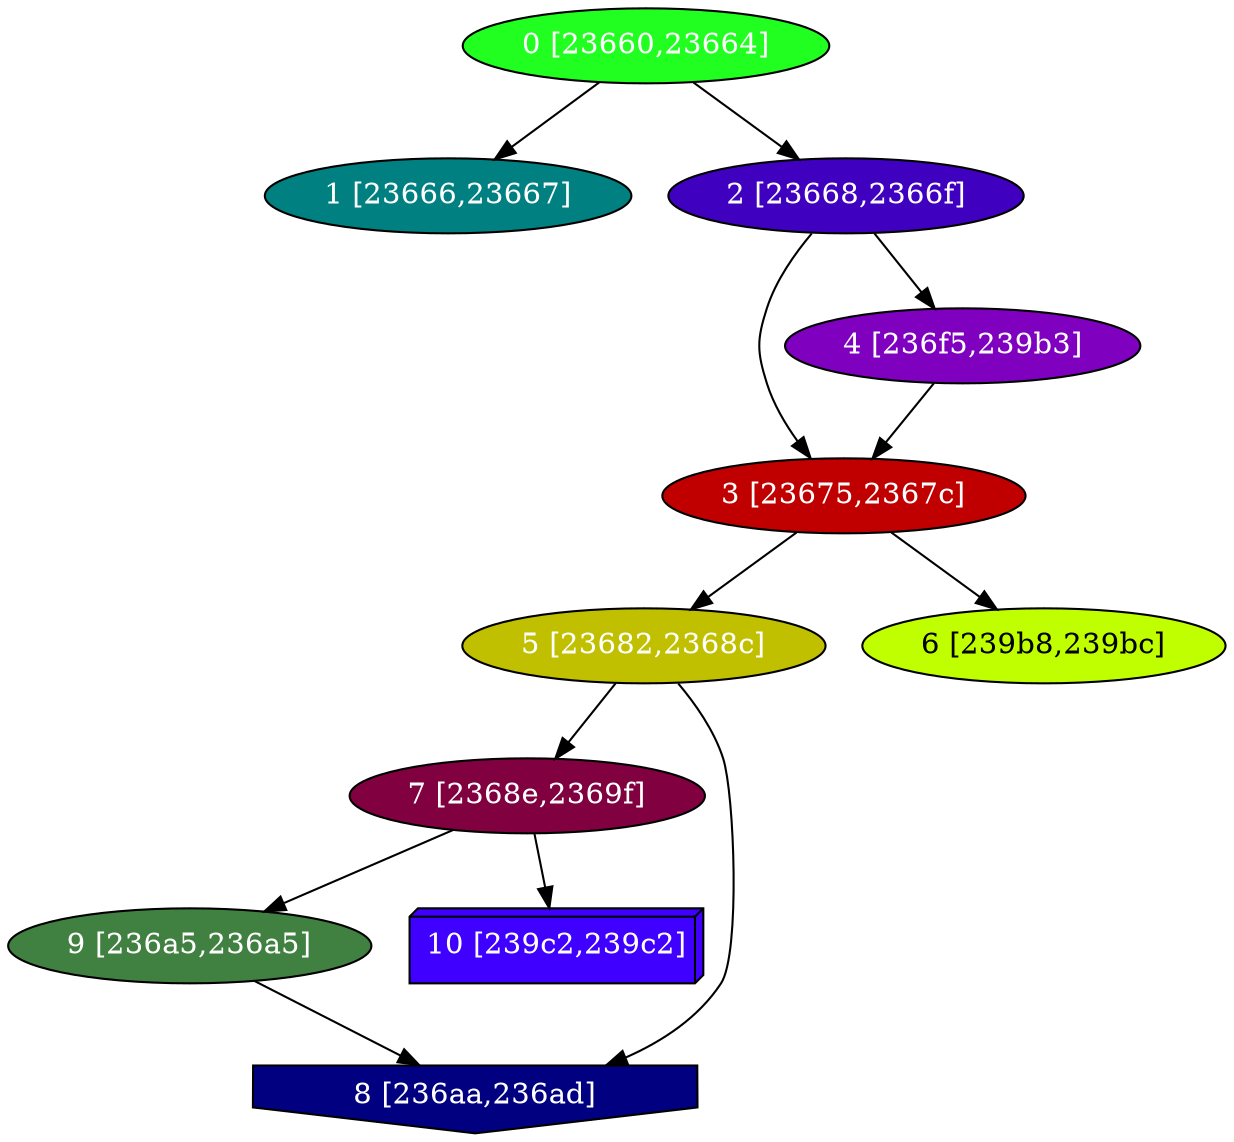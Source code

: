 diGraph libnss3{
	libnss3_0  [style=filled fillcolor="#20FF20" fontcolor="#ffffff" shape=oval label="0 [23660,23664]"]
	libnss3_1  [style=filled fillcolor="#008080" fontcolor="#ffffff" shape=oval label="1 [23666,23667]"]
	libnss3_2  [style=filled fillcolor="#4000C0" fontcolor="#ffffff" shape=oval label="2 [23668,2366f]"]
	libnss3_3  [style=filled fillcolor="#C00000" fontcolor="#ffffff" shape=oval label="3 [23675,2367c]"]
	libnss3_4  [style=filled fillcolor="#8000C0" fontcolor="#ffffff" shape=oval label="4 [236f5,239b3]"]
	libnss3_5  [style=filled fillcolor="#C0C000" fontcolor="#ffffff" shape=oval label="5 [23682,2368c]"]
	libnss3_6  [style=filled fillcolor="#C0FF00" fontcolor="#000000" shape=oval label="6 [239b8,239bc]"]
	libnss3_7  [style=filled fillcolor="#800040" fontcolor="#ffffff" shape=oval label="7 [2368e,2369f]"]
	libnss3_8  [style=filled fillcolor="#000080" fontcolor="#ffffff" shape=invhouse label="8 [236aa,236ad]"]
	libnss3_9  [style=filled fillcolor="#408040" fontcolor="#ffffff" shape=oval label="9 [236a5,236a5]"]
	libnss3_a  [style=filled fillcolor="#4000FF" fontcolor="#ffffff" shape=box3d label="10 [239c2,239c2]"]

	libnss3_0 -> libnss3_1
	libnss3_0 -> libnss3_2
	libnss3_2 -> libnss3_3
	libnss3_2 -> libnss3_4
	libnss3_3 -> libnss3_5
	libnss3_3 -> libnss3_6
	libnss3_4 -> libnss3_3
	libnss3_5 -> libnss3_7
	libnss3_5 -> libnss3_8
	libnss3_7 -> libnss3_9
	libnss3_7 -> libnss3_a
	libnss3_9 -> libnss3_8
}